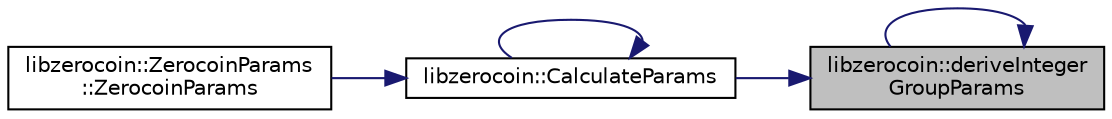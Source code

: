 digraph "libzerocoin::deriveIntegerGroupParams"
{
 // LATEX_PDF_SIZE
  edge [fontname="Helvetica",fontsize="10",labelfontname="Helvetica",labelfontsize="10"];
  node [fontname="Helvetica",fontsize="10",shape=record];
  rankdir="RL";
  Node25 [label="libzerocoin::deriveInteger\lGroupParams",height=0.2,width=0.4,color="black", fillcolor="grey75", style="filled", fontcolor="black",tooltip="Deterministically compute a set of group parameters using NIST procedures."];
  Node25 -> Node26 [dir="back",color="midnightblue",fontsize="10",style="solid",fontname="Helvetica"];
  Node26 [label="libzerocoin::CalculateParams",height=0.2,width=0.4,color="black", fillcolor="white", style="filled",URL="$_param_generation_8cpp.html#a6304d284cf7c81d9598ea68f3c5a81df",tooltip="Fill in a set of Zerocoin parameters from a modulus \"N\"."];
  Node26 -> Node26 [dir="back",color="midnightblue",fontsize="10",style="solid",fontname="Helvetica"];
  Node26 -> Node27 [dir="back",color="midnightblue",fontsize="10",style="solid",fontname="Helvetica"];
  Node27 [label="libzerocoin::ZerocoinParams\l::ZerocoinParams",height=0.2,width=0.4,color="black", fillcolor="white", style="filled",URL="$classlibzerocoin_1_1_zerocoin_params.html#ad7abfc8417e3f07feb7b786cb13c72b0",tooltip="Construct a set of Zerocoin parameters from a modulus \"N\"."];
  Node25 -> Node25 [dir="back",color="midnightblue",fontsize="10",style="solid",fontname="Helvetica"];
}
